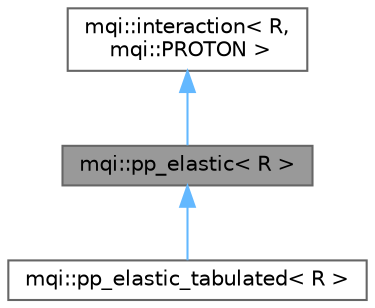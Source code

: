 digraph "mqi::pp_elastic&lt; R &gt;"
{
 // LATEX_PDF_SIZE
  bgcolor="transparent";
  edge [fontname=Helvetica,fontsize=10,labelfontname=Helvetica,labelfontsize=10];
  node [fontname=Helvetica,fontsize=10,shape=box,height=0.2,width=0.4];
  Node1 [id="Node000001",label="mqi::pp_elastic\< R \>",height=0.2,width=0.4,color="gray40", fillcolor="grey60", style="filled", fontcolor="black",tooltip="Represents the elastic interaction between two protons."];
  Node2 -> Node1 [id="edge1_Node000001_Node000002",dir="back",color="steelblue1",style="solid",tooltip=" "];
  Node2 [id="Node000002",label="mqi::interaction\< R,\l mqi::PROTON \>",height=0.2,width=0.4,color="gray40", fillcolor="white", style="filled",URL="$classmqi_1_1interaction.html",tooltip=" "];
  Node1 -> Node3 [id="edge2_Node000001_Node000003",dir="back",color="steelblue1",style="solid",tooltip=" "];
  Node3 [id="Node000003",label="mqi::pp_elastic_tabulated\< R \>",height=0.2,width=0.4,color="gray40", fillcolor="white", style="filled",URL="$classmqi_1_1pp__elastic__tabulated.html",tooltip="Represents p-p elastic interaction using tabulated cross-section data."];
}

